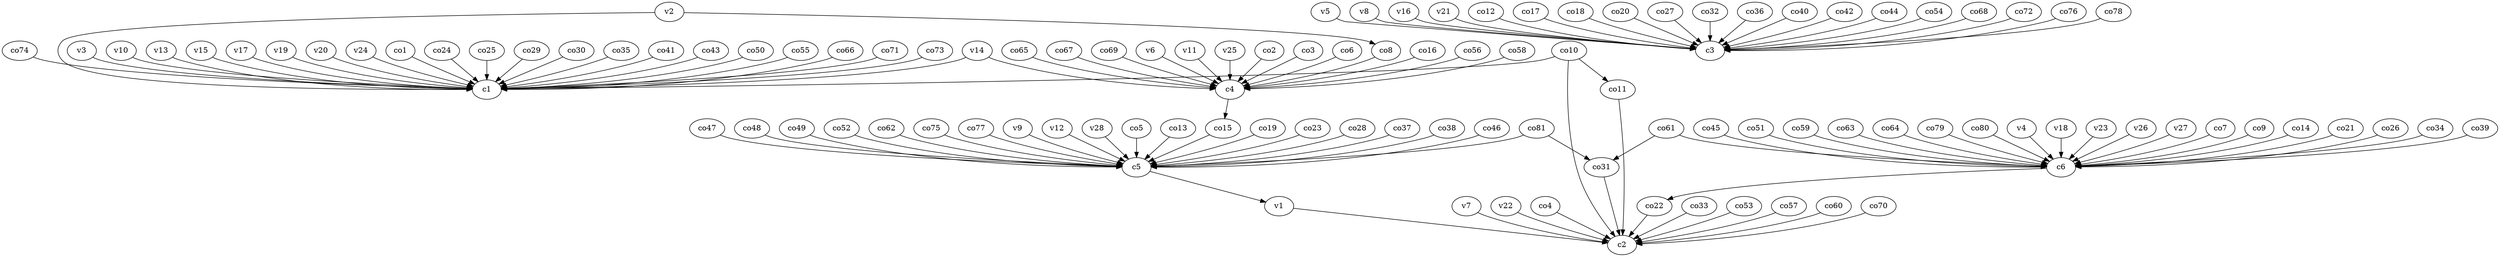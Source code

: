 strict digraph  {
c1;
c2;
c3;
c4;
c5;
c6;
v1;
v2;
v3;
v4;
v5;
v6;
v7;
v8;
v9;
v10;
v11;
v12;
v13;
v14;
v15;
v16;
v17;
v18;
v19;
v20;
v21;
v22;
v23;
v24;
v25;
v26;
v27;
v28;
co1;
co2;
co3;
co4;
co5;
co6;
co7;
co8;
co9;
co10;
co11;
co12;
co13;
co14;
co15;
co16;
co17;
co18;
co19;
co20;
co21;
co22;
co23;
co24;
co25;
co26;
co27;
co28;
co29;
co30;
co31;
co32;
co33;
co34;
co35;
co36;
co37;
co38;
co39;
co40;
co41;
co42;
co43;
co44;
co45;
co46;
co47;
co48;
co49;
co50;
co51;
co52;
co53;
co54;
co55;
co56;
co57;
co58;
co59;
co60;
co61;
co62;
co63;
co64;
co65;
co66;
co67;
co68;
co69;
co70;
co71;
co72;
co73;
co74;
co75;
co76;
co77;
co78;
co79;
co80;
co81;
c4 -> co15  [weight=1];
c5 -> v1  [weight=1];
c6 -> co22  [weight=1];
v1 -> c2  [weight=1];
v2 -> c1  [weight=1];
v2 -> co8  [weight=1];
v3 -> c1  [weight=1];
v4 -> c6  [weight=1];
v5 -> c3  [weight=1];
v6 -> c4  [weight=1];
v7 -> c2  [weight=1];
v8 -> c3  [weight=1];
v9 -> c5  [weight=1];
v10 -> c1  [weight=1];
v11 -> c4  [weight=1];
v12 -> c5  [weight=1];
v13 -> c1  [weight=1];
v14 -> c1  [weight=1];
v14 -> c4  [weight=1];
v15 -> c1  [weight=1];
v16 -> c3  [weight=1];
v17 -> c1  [weight=1];
v18 -> c6  [weight=1];
v19 -> c1  [weight=1];
v20 -> c1  [weight=1];
v21 -> c3  [weight=1];
v22 -> c2  [weight=1];
v23 -> c6  [weight=1];
v24 -> c1  [weight=1];
v25 -> c4  [weight=1];
v26 -> c6  [weight=1];
v27 -> c6  [weight=1];
v28 -> c5  [weight=1];
co1 -> c1  [weight=1];
co2 -> c4  [weight=1];
co3 -> c4  [weight=1];
co4 -> c2  [weight=1];
co5 -> c5  [weight=1];
co6 -> c4  [weight=1];
co7 -> c6  [weight=1];
co8 -> c4  [weight=1];
co9 -> c6  [weight=1];
co10 -> c1  [weight=1];
co10 -> c2  [weight=1];
co10 -> co11  [weight=1];
co11 -> c2  [weight=1];
co12 -> c3  [weight=1];
co13 -> c5  [weight=1];
co14 -> c6  [weight=1];
co15 -> c5  [weight=1];
co16 -> c4  [weight=1];
co17 -> c3  [weight=1];
co18 -> c3  [weight=1];
co19 -> c5  [weight=1];
co20 -> c3  [weight=1];
co21 -> c6  [weight=1];
co22 -> c2  [weight=1];
co23 -> c5  [weight=1];
co24 -> c1  [weight=1];
co25 -> c1  [weight=1];
co26 -> c6  [weight=1];
co27 -> c3  [weight=1];
co28 -> c5  [weight=1];
co29 -> c1  [weight=1];
co30 -> c1  [weight=1];
co31 -> c2  [weight=1];
co32 -> c3  [weight=1];
co33 -> c2  [weight=1];
co34 -> c6  [weight=1];
co35 -> c1  [weight=1];
co36 -> c3  [weight=1];
co37 -> c5  [weight=1];
co38 -> c5  [weight=1];
co39 -> c6  [weight=1];
co40 -> c3  [weight=1];
co41 -> c1  [weight=1];
co42 -> c3  [weight=1];
co43 -> c1  [weight=1];
co44 -> c3  [weight=1];
co45 -> c6  [weight=1];
co46 -> c5  [weight=1];
co47 -> c5  [weight=1];
co48 -> c5  [weight=1];
co49 -> c5  [weight=1];
co50 -> c1  [weight=1];
co51 -> c6  [weight=1];
co52 -> c5  [weight=1];
co53 -> c2  [weight=1];
co54 -> c3  [weight=1];
co55 -> c1  [weight=1];
co56 -> c4  [weight=1];
co57 -> c2  [weight=1];
co58 -> c4  [weight=1];
co59 -> c6  [weight=1];
co60 -> c2  [weight=1];
co61 -> c6  [weight=1];
co61 -> co31  [weight=1];
co62 -> c5  [weight=1];
co63 -> c6  [weight=1];
co64 -> c6  [weight=1];
co65 -> c4  [weight=1];
co66 -> c1  [weight=1];
co67 -> c4  [weight=1];
co68 -> c3  [weight=1];
co69 -> c4  [weight=1];
co70 -> c2  [weight=1];
co71 -> c1  [weight=1];
co72 -> c3  [weight=1];
co73 -> c1  [weight=1];
co74 -> c1  [weight=1];
co75 -> c5  [weight=1];
co76 -> c3  [weight=1];
co77 -> c5  [weight=1];
co78 -> c3  [weight=1];
co79 -> c6  [weight=1];
co80 -> c6  [weight=1];
co81 -> c5  [weight=1];
co81 -> co31  [weight=1];
}
